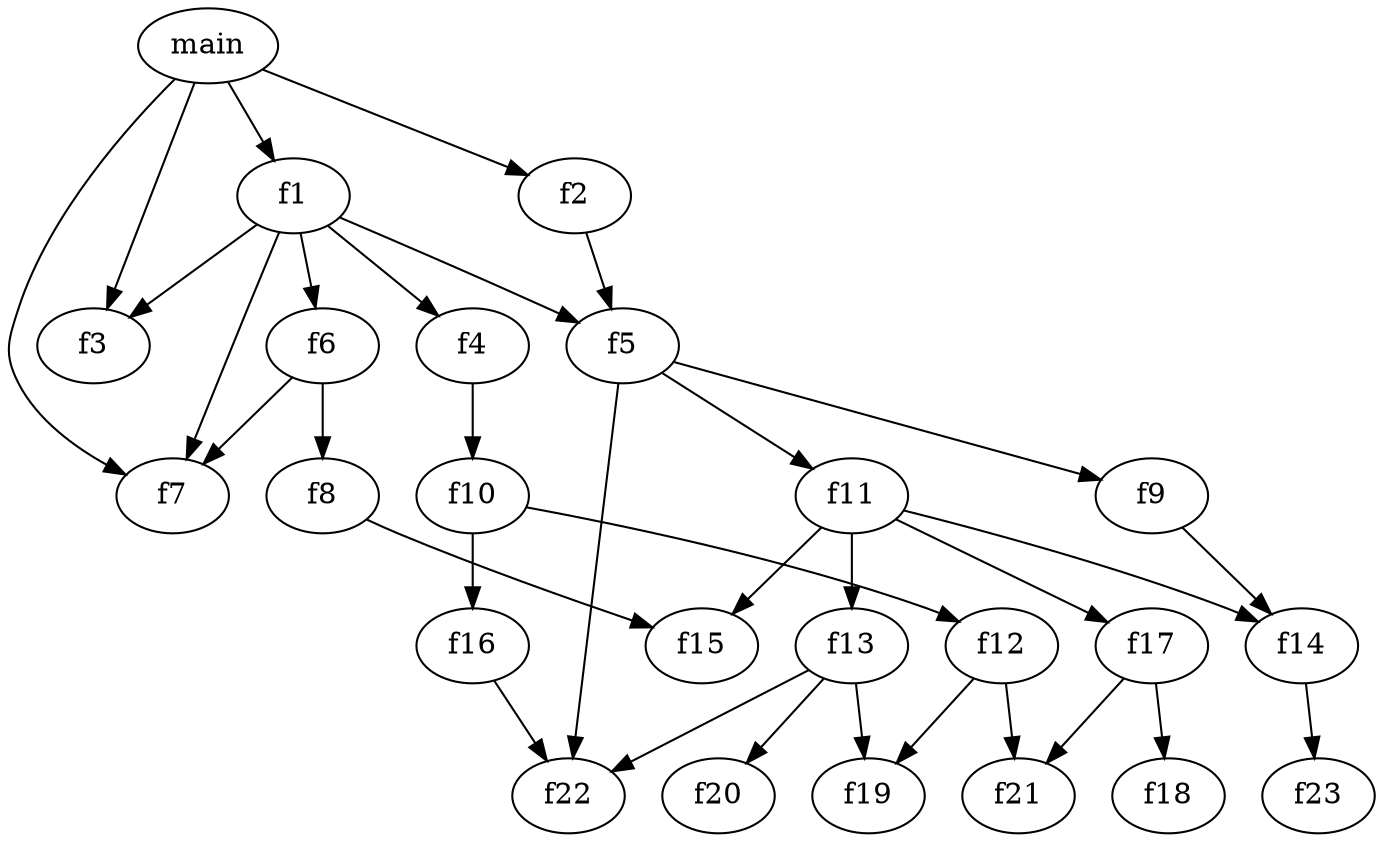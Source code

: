 digraph {
	0 [label=main]
	1 [label=f1]
	0 -> 1
	2 [label=f2]
	0 -> 2
	3 [label=f3]
	1 -> 3
	4 [label=f4]
	1 -> 4
	5 [label=f5]
	2 -> 5
	6 [label=f6]
	1 -> 6
	7 [label=f7]
	6 -> 7
	8 [label=f8]
	6 -> 8
	9 [label=f9]
	5 -> 9
	10 [label=f10]
	4 -> 10
	11 [label=f11]
	5 -> 11
	12 [label=f12]
	10 -> 12
	13 [label=f13]
	11 -> 13
	14 [label=f14]
	9 -> 14
	15 [label=f15]
	8 -> 15
	16 [label=f16]
	10 -> 16
	17 [label=f17]
	11 -> 17
	18 [label=f18]
	17 -> 18
	19 [label=f19]
	12 -> 19
	20 [label=f20]
	13 -> 20
	21 [label=f21]
	17 -> 21
	22 [label=f22]
	16 -> 22
	23 [label=f23]
	14 -> 23
	0 -> 3
	0 -> 7
	1 -> 7
	1 -> 5
	5 -> 22
	11 -> 14
	11 -> 15
	12 -> 21
	13 -> 22
	13 -> 19
}
